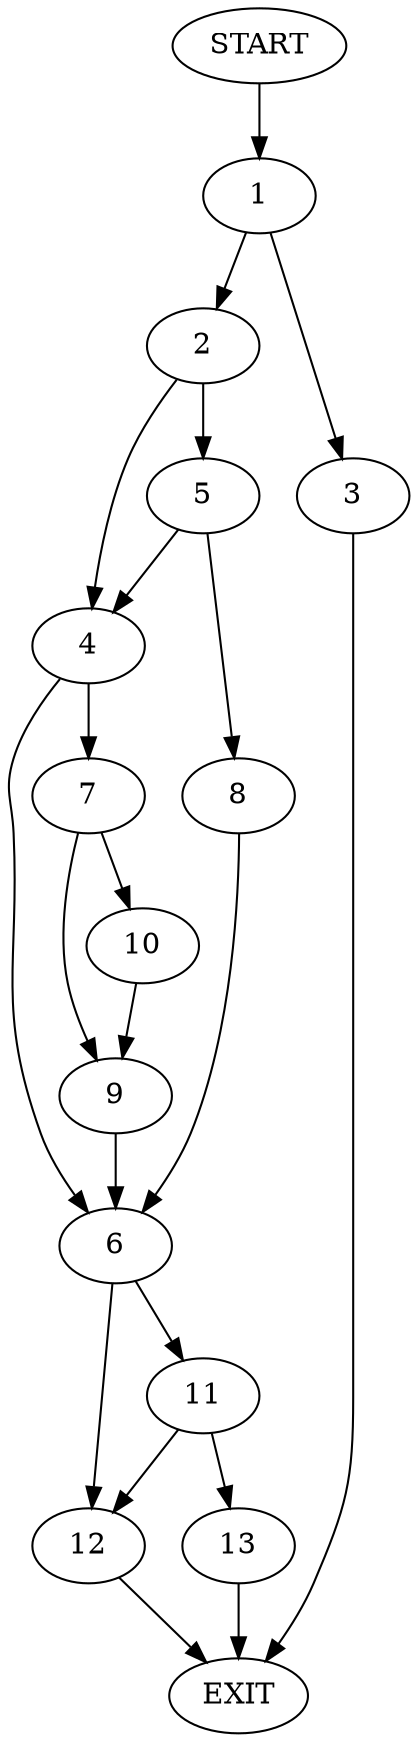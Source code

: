 digraph {
0 [label="START"]
14 [label="EXIT"]
0 -> 1
1 -> 2
1 -> 3
2 -> 4
2 -> 5
3 -> 14
4 -> 6
4 -> 7
5 -> 4
5 -> 8
8 -> 6
7 -> 9
7 -> 10
6 -> 11
6 -> 12
9 -> 6
10 -> 9
12 -> 14
11 -> 13
11 -> 12
13 -> 14
}
